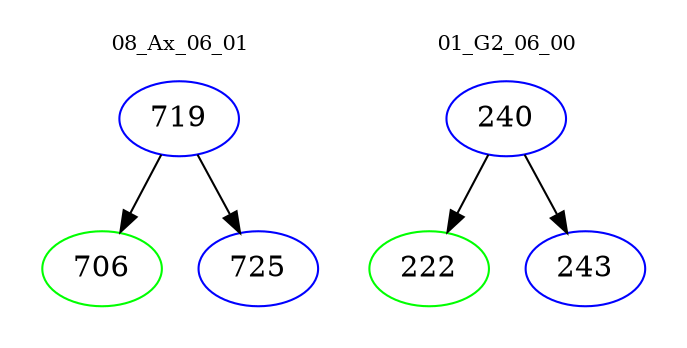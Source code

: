 digraph{
subgraph cluster_0 {
color = white
label = "08_Ax_06_01";
fontsize=10;
T0_719 [label="719", color="blue"]
T0_719 -> T0_706 [color="black"]
T0_706 [label="706", color="green"]
T0_719 -> T0_725 [color="black"]
T0_725 [label="725", color="blue"]
}
subgraph cluster_1 {
color = white
label = "01_G2_06_00";
fontsize=10;
T1_240 [label="240", color="blue"]
T1_240 -> T1_222 [color="black"]
T1_222 [label="222", color="green"]
T1_240 -> T1_243 [color="black"]
T1_243 [label="243", color="blue"]
}
}
